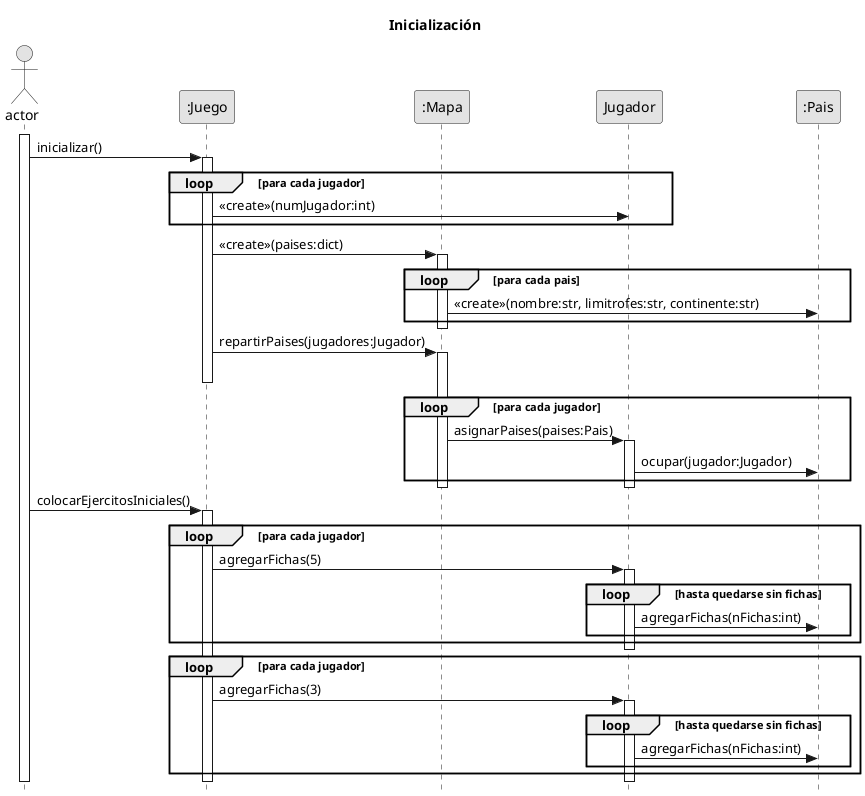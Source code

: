 @startuml
/'title Inicialización
skinparam responseMessageBelowArrow true
skinparam monochrome true
skinparam style strictuml
hide footbox

Actor actor
participant juego as ":Juego"
participant jug as "Jugador"
participant pais as ":Pais"

actor ++
actor -> juego ++: agregarPaises(paises)

actor -> juego: inicializar()

loop para cada pais
    juego -> jug: ocupar(pais)
    juego -> pais: ocupadoPor(jugador, 1)
end loop
'/

title Inicialización
skinparam responseMessageBelowArrow true
skinparam monochrome true
skinparam style strictuml
hide footbox

Actor actor
participant juego as ":Juego"
participant mapa as ":Mapa"
participant jug as "Jugador"
participant pais as ":Pais"

actor ++
actor -> juego++: inicializar()

loop para cada jugador
    juego -> jug: <<create>>(numJugador:int)
end loop

juego -> mapa++: <<create>>(paises:dict)

loop para cada pais
    mapa -> pais: <<create>>(nombre:str, limitrofes:str, continente:str)
end loop
mapa--

juego -> mapa++: repartirPaises(jugadores:Jugador)
juego--

loop para cada jugador
    mapa -> jug++: asignarPaises(paises:Pais)
    jug -> pais: ocupar(jugador:Jugador)
end loop
mapa--
jug--

actor -> juego++: colocarEjercitosIniciales()

loop para cada jugador
    juego -> jug++: agregarFichas(5)
    loop hasta quedarse sin fichas
        jug -> pais: agregarFichas(nFichas:int)
    end loop
end loop
jug--

loop para cada jugador
    juego -> jug++: agregarFichas(3)
    loop hasta quedarse sin fichas
        jug -> pais: agregarFichas(nFichas:int)
    end loop
end loop


@enduml